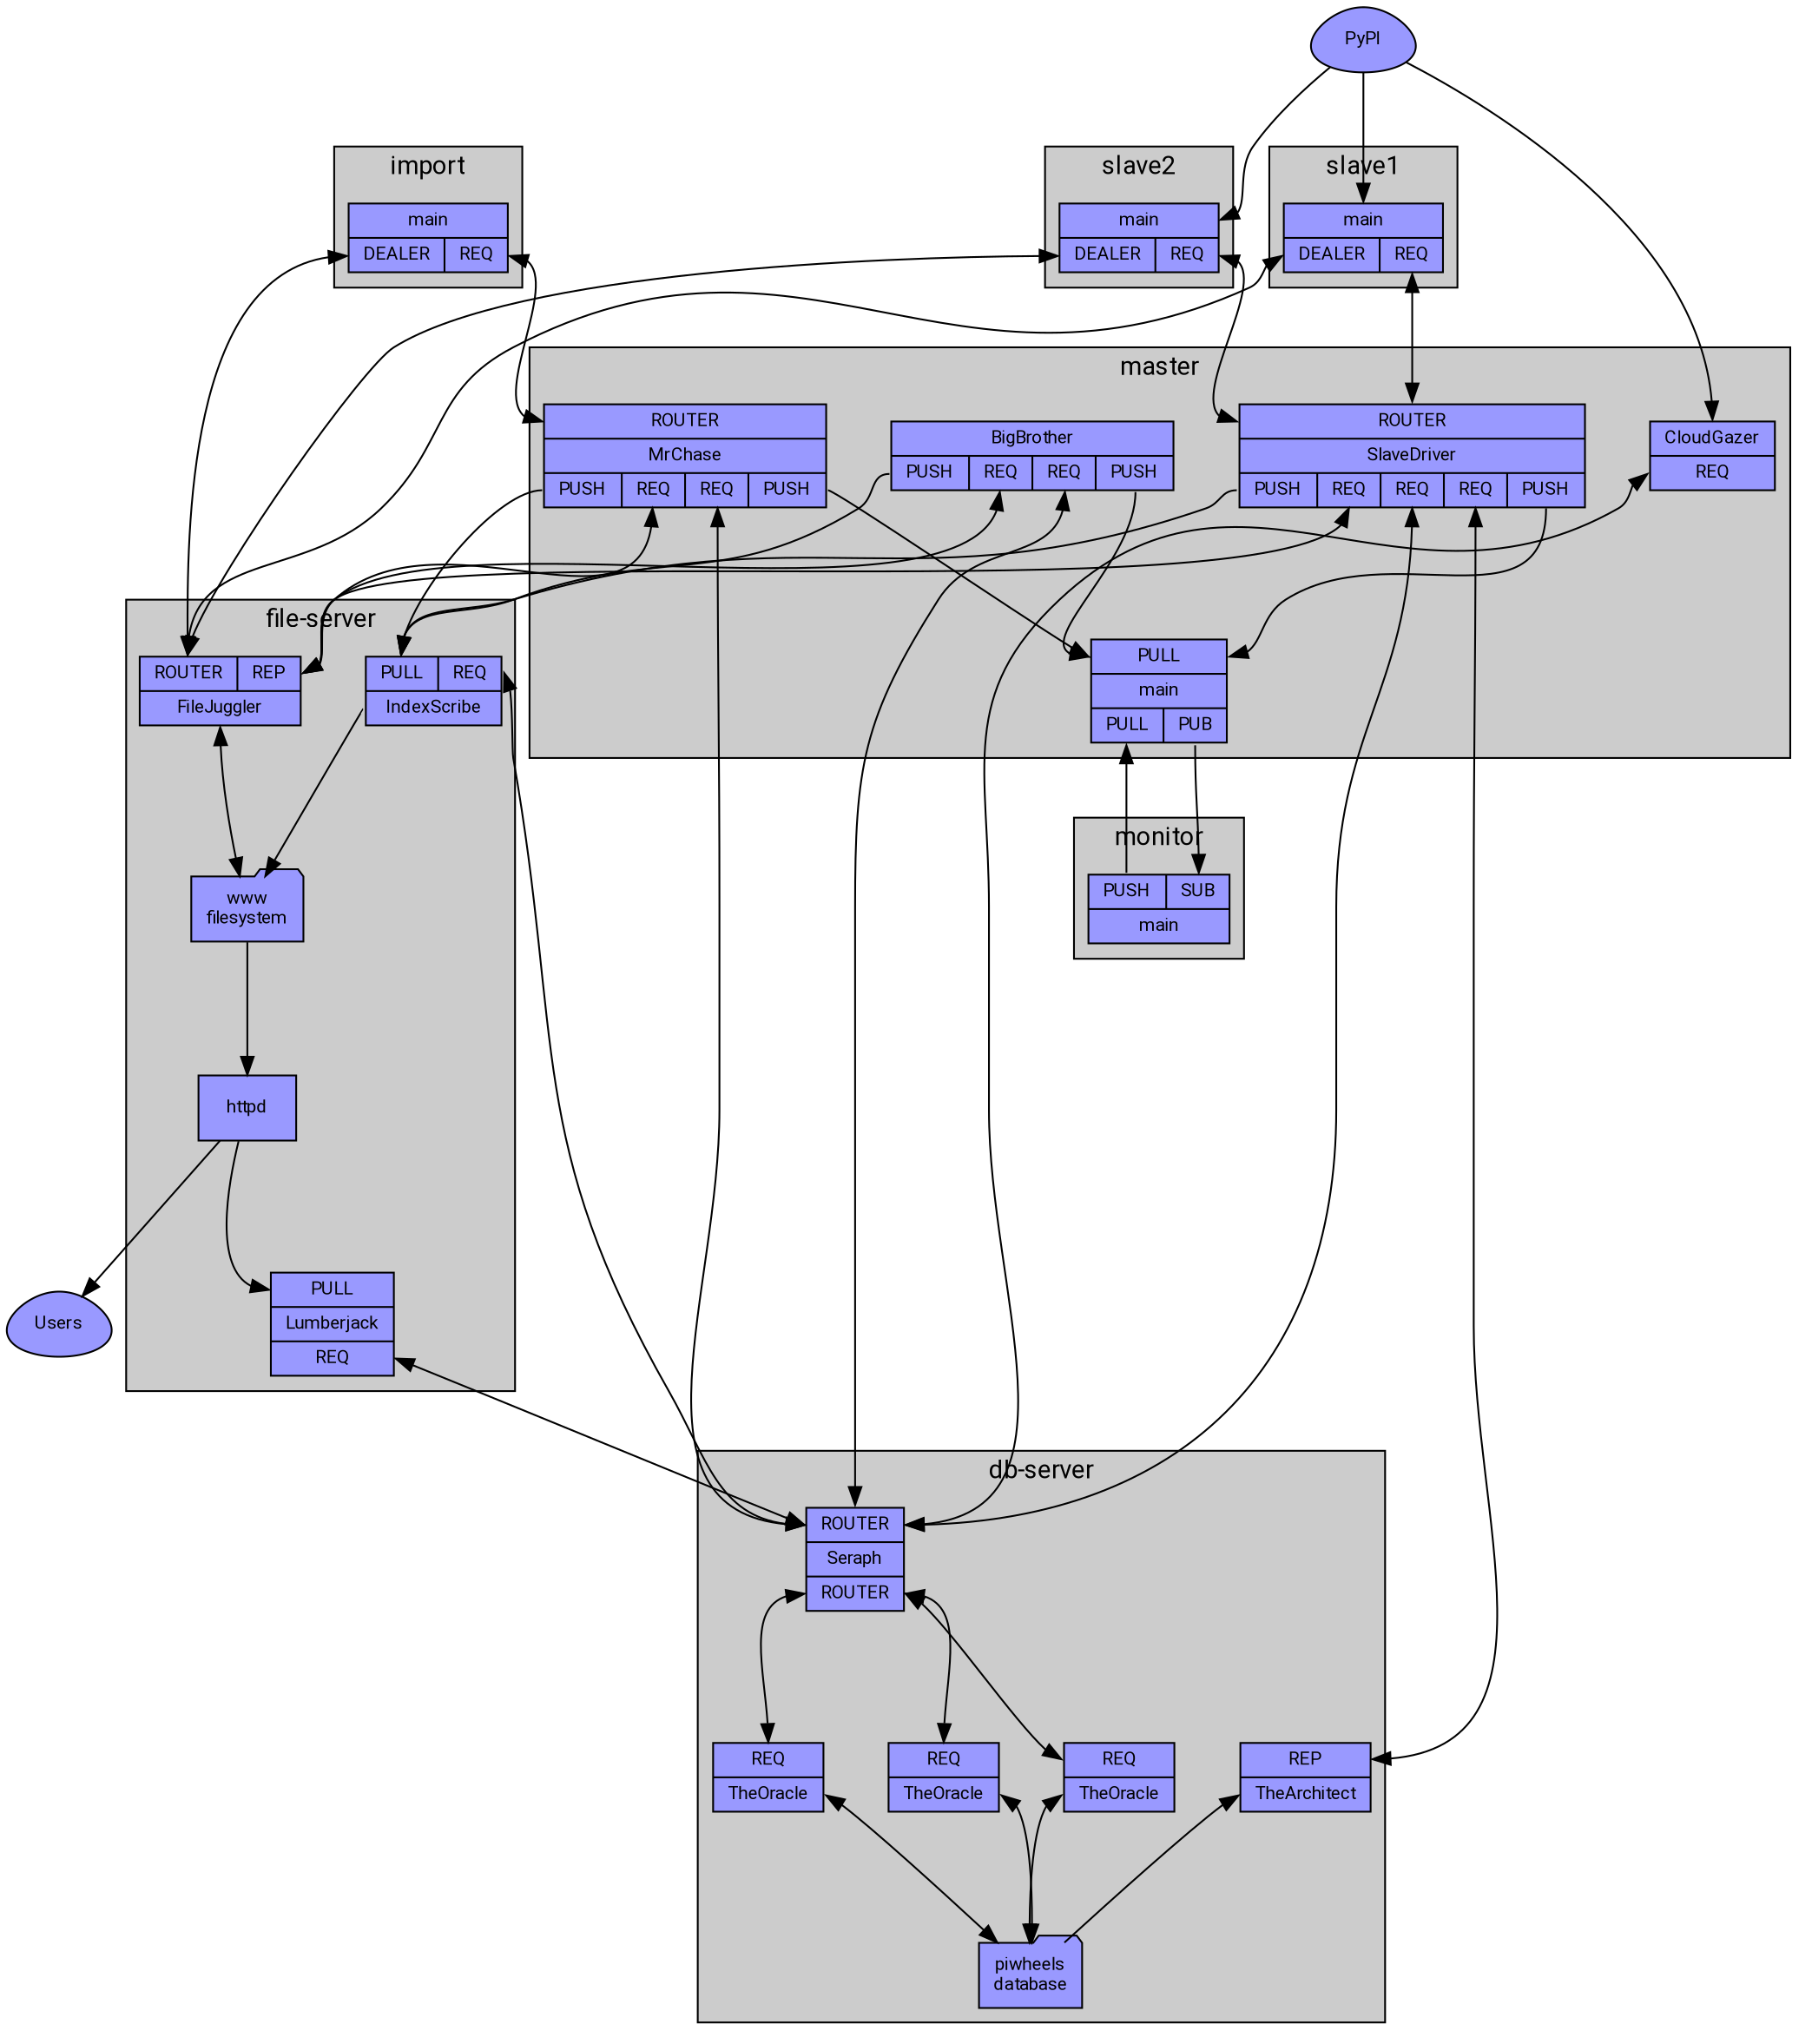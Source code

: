 digraph piwheels {
    graph [nodesep=0.5, ranksep=1, style=filled, fontname=Roboto, fontsize=14, fillcolor="#cccccc"];
    node [shape=record, fontname=Roboto, fontsize=10, style=filled, fillcolor="#9999ff", penwidth=1];
    edge [fontname=Sans, fontsize=8];

    PyPI [label="PyPI", shape=egg];
    Users [label="Users", shape=egg];

    subgraph cluster_db_server {
        graph [label="db-server"];

        TheOracle1 [label="{<Seraph>REQ|<t>TheOracle}"];
        TheOracle2 [label="{<Seraph>REQ|<t>TheOracle}"];
        TheOracle3 [label="{<Seraph>REQ|<t>TheOracle}"];
        TheArchitect [label="{<builds>REP|<t>TheArchitect}"];
        Seraph [label="{<db>ROUTER|<t>Seraph|<oracle>ROUTER}"];
        db [label="piwheels\ndatabase", shape=folder];

        Seraph:oracle->TheOracle1:Seraph [dir=both];
        Seraph:oracle->TheOracle2:Seraph [dir=both];
        Seraph:oracle->TheOracle3:Seraph [dir=both];
        TheOracle1:t->db [dir=both];
        TheOracle2:t->db [dir=both];
        TheOracle3:t->db [dir=both];
        TheArchitect:t->db [dir=back];
    }

    subgraph cluster_file_server {
        graph [label="file-server"];

        FileJuggler [label="{{<slaves>ROUTER|<fs>REP}|<t>FileJuggler}"];
        IndexScribe [label="{{<indexes>PULL|<db>REQ}|<t>IndexScribe}"];
        Lumberjack [label="{<logs>PULL|<t>Lumberjack|<db>REQ}"];
        fs [label="www\nfilesystem", shape=folder];
        httpd;

        IndexScribe:t->fs;
        FileJuggler:t->fs [dir=both];
        fs->httpd;
        httpd->Lumberjack:logs;
    }

    subgraph cluster_master {
        graph [label="master"];

        CloudGazer [label="{<t>CloudGazer|<db>REQ}"];
        main [label="{{<int_status>PULL}|main|{<control>PULL|<ext_status>PUB}}"];
        BigBrother [label="{<t>BigBrother|{<indexes>PUSH|<fs>REQ|<db>REQ|<int_status>PUSH}}"];
        SlaveDriver [label="{{<slaves>ROUTER}|<t>SlaveDriver|{<indexes>PUSH|<fs>REQ|<db>REQ|<builds>REQ|<int_status>PUSH}}"];
        MrChase [label="{<imports>ROUTER|<t>MrChase|{<indexes>PUSH|<fs>REQ|<db>REQ|<int_status>PUSH}}"];

        BigBrother:int_status->main:int_status;
        SlaveDriver:int_status->main:int_status;
        MrChase:int_status->main:int_status;
    }

    subgraph cluster_monitor {
        graph [label="monitor"];
        monitor [label="{{<control>PUSH|<status>SUB}|<t>main}"];
    }

    subgraph cluster_slave1 {
        graph [label="slave1"];
        Slave1 [label="{<t>main|{<files>DEALER|<builds>REQ}}"];
    }

    subgraph cluster_slave2 {
        graph [label="slave2"];
        Slave2 [label="{<t>main|{<files>DEALER|<builds>REQ}}"];
    }

    subgraph cluster_import {
        graph [label="import"];
        Import [label="{<t>main|{<files>DEALER|<imports>REQ}}"];
    }


    PyPI->CloudGazer:t;
    PyPI->Slave1:t;
    PyPI->Slave2:t;
    Slave1:builds->SlaveDriver:slaves [dir=both];
    Slave2:builds->SlaveDriver:slaves [dir=both];
    Slave1:files->FileJuggler:slaves [dir=both];
    Slave2:files->FileJuggler:slaves [dir=both];
    Import:imports->MrChase:imports [dir=both];
    Import:files->FileJuggler:slaves [dir=both];
    main:ext_status->monitor:status;
    monitor:control->main:control;

    CloudGazer:db->Seraph:db [dir=both];
    BigBrother:indexes->IndexScribe:indexes;
    SlaveDriver:indexes->IndexScribe:indexes;
    MrChase:indexes->IndexScribe:indexes;
    IndexScribe:db->Seraph:db [dir=both];
    BigBrother:db->Seraph:db [dir=both];
    BigBrother:fs->FileJuggler:fs [dir=both];
    SlaveDriver:fs->FileJuggler:fs [dir=both];
    SlaveDriver:db->Seraph:db [dir=both];
    SlaveDriver:builds->TheArchitect:builds [dir=both];
    MrChase:fs->FileJuggler:fs [dir=both];
    MrChase:db->Seraph:db [dir=both];
    Lumberjack:db->Seraph:db [dir=both];
    httpd->Users;
}
